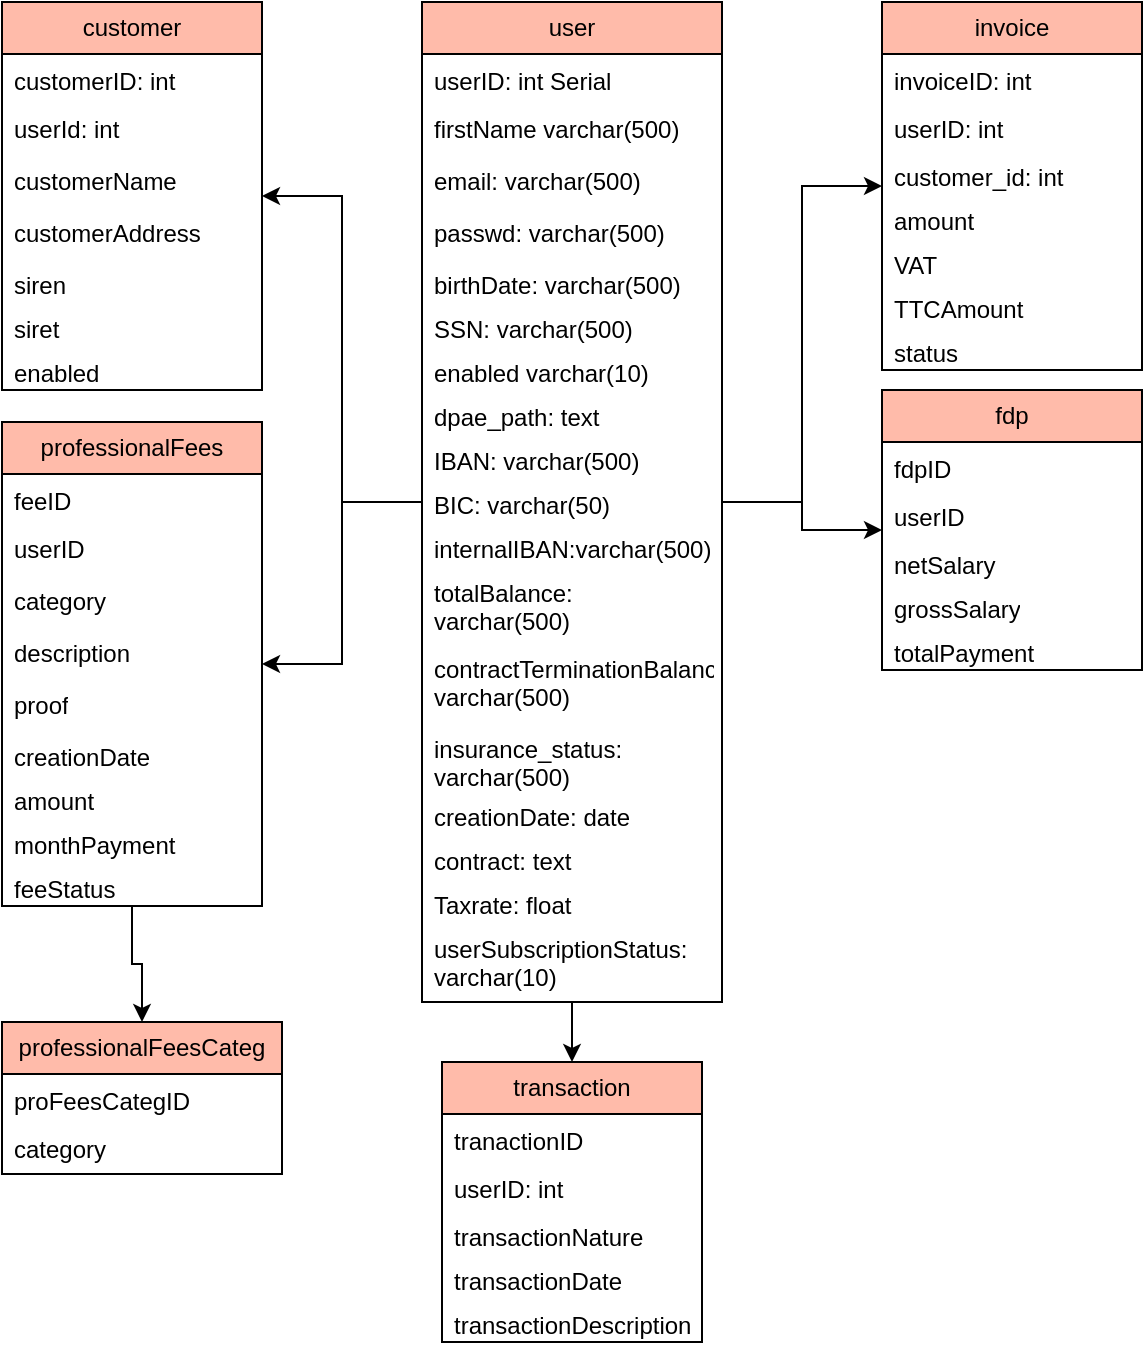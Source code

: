 <mxfile version="24.8.6">
  <diagram name="Page-1" id="OdiODX9_MOAGJNRCflRd">
    <mxGraphModel dx="2022" dy="622" grid="1" gridSize="10" guides="1" tooltips="1" connect="1" arrows="1" fold="1" page="1" pageScale="1" pageWidth="827" pageHeight="1169" math="0" shadow="0">
      <root>
        <mxCell id="0" />
        <mxCell id="1" parent="0" />
        <mxCell id="yzf6HxPcANhCnFxS5VST-33" value="" style="edgeStyle=orthogonalEdgeStyle;rounded=0;orthogonalLoop=1;jettySize=auto;html=1;" parent="1" source="yzf6HxPcANhCnFxS5VST-4" target="yzf6HxPcANhCnFxS5VST-24" edge="1">
          <mxGeometry relative="1" as="geometry" />
        </mxCell>
        <mxCell id="yzf6HxPcANhCnFxS5VST-50" value="" style="edgeStyle=orthogonalEdgeStyle;rounded=0;orthogonalLoop=1;jettySize=auto;html=1;" parent="1" source="yzf6HxPcANhCnFxS5VST-4" target="yzf6HxPcANhCnFxS5VST-39" edge="1">
          <mxGeometry relative="1" as="geometry" />
        </mxCell>
        <mxCell id="yzf6HxPcANhCnFxS5VST-62" value="" style="edgeStyle=orthogonalEdgeStyle;rounded=0;orthogonalLoop=1;jettySize=auto;html=1;" parent="1" source="yzf6HxPcANhCnFxS5VST-4" target="yzf6HxPcANhCnFxS5VST-51" edge="1">
          <mxGeometry relative="1" as="geometry" />
        </mxCell>
        <mxCell id="yzf6HxPcANhCnFxS5VST-98" value="" style="edgeStyle=orthogonalEdgeStyle;rounded=0;orthogonalLoop=1;jettySize=auto;html=1;" parent="1" source="yzf6HxPcANhCnFxS5VST-4" target="yzf6HxPcANhCnFxS5VST-81" edge="1">
          <mxGeometry relative="1" as="geometry" />
        </mxCell>
        <mxCell id="yzf6HxPcANhCnFxS5VST-121" value="" style="edgeStyle=orthogonalEdgeStyle;rounded=0;orthogonalLoop=1;jettySize=auto;html=1;" parent="1" source="yzf6HxPcANhCnFxS5VST-4" target="yzf6HxPcANhCnFxS5VST-104" edge="1">
          <mxGeometry relative="1" as="geometry" />
        </mxCell>
        <mxCell id="yzf6HxPcANhCnFxS5VST-4" value="user" style="swimlane;fontStyle=0;childLayout=stackLayout;horizontal=1;startSize=26;fillColor=#fba;horizontalStack=0;resizeParent=1;resizeParentMax=0;resizeLast=0;collapsible=1;marginBottom=0;whiteSpace=wrap;html=1;" parent="1" vertex="1">
          <mxGeometry x="40" y="30" width="150" height="500" as="geometry">
            <mxRectangle x="40" y="30" width="70" height="30" as="alternateBounds" />
          </mxGeometry>
        </mxCell>
        <mxCell id="yzf6HxPcANhCnFxS5VST-5" value="userID: int Serial" style="text;strokeColor=none;fillColor=none;align=left;verticalAlign=top;spacingLeft=4;spacingRight=4;overflow=hidden;rotatable=0;points=[[0,0.5],[1,0.5]];portConstraint=eastwest;whiteSpace=wrap;html=1;" parent="yzf6HxPcANhCnFxS5VST-4" vertex="1">
          <mxGeometry y="26" width="150" height="24" as="geometry" />
        </mxCell>
        <mxCell id="yzf6HxPcANhCnFxS5VST-6" value="firstName varchar(500)" style="text;strokeColor=none;fillColor=none;align=left;verticalAlign=top;spacingLeft=4;spacingRight=4;overflow=hidden;rotatable=0;points=[[0,0.5],[1,0.5]];portConstraint=eastwest;whiteSpace=wrap;html=1;" parent="yzf6HxPcANhCnFxS5VST-4" vertex="1">
          <mxGeometry y="50" width="150" height="26" as="geometry" />
        </mxCell>
        <mxCell id="yzf6HxPcANhCnFxS5VST-35" value="email: varchar(500)" style="text;strokeColor=none;fillColor=none;align=left;verticalAlign=top;spacingLeft=4;spacingRight=4;overflow=hidden;rotatable=0;points=[[0,0.5],[1,0.5]];portConstraint=eastwest;whiteSpace=wrap;html=1;" parent="yzf6HxPcANhCnFxS5VST-4" vertex="1">
          <mxGeometry y="76" width="150" height="26" as="geometry" />
        </mxCell>
        <mxCell id="yzf6HxPcANhCnFxS5VST-36" value="passwd: varchar(500)" style="text;strokeColor=none;fillColor=none;align=left;verticalAlign=top;spacingLeft=4;spacingRight=4;overflow=hidden;rotatable=0;points=[[0,0.5],[1,0.5]];portConstraint=eastwest;whiteSpace=wrap;html=1;" parent="yzf6HxPcANhCnFxS5VST-4" vertex="1">
          <mxGeometry y="102" width="150" height="26" as="geometry" />
        </mxCell>
        <mxCell id="yzf6HxPcANhCnFxS5VST-7" value="birthDate: varchar(500)" style="text;strokeColor=none;fillColor=none;align=left;verticalAlign=top;spacingLeft=4;spacingRight=4;overflow=hidden;rotatable=0;points=[[0,0.5],[1,0.5]];portConstraint=eastwest;whiteSpace=wrap;html=1;" parent="yzf6HxPcANhCnFxS5VST-4" vertex="1">
          <mxGeometry y="128" width="150" height="22" as="geometry" />
        </mxCell>
        <mxCell id="yzf6HxPcANhCnFxS5VST-8" value="SSN: varchar(500)" style="text;strokeColor=none;fillColor=none;align=left;verticalAlign=top;spacingLeft=4;spacingRight=4;overflow=hidden;rotatable=0;points=[[0,0.5],[1,0.5]];portConstraint=eastwest;whiteSpace=wrap;html=1;" parent="yzf6HxPcANhCnFxS5VST-4" vertex="1">
          <mxGeometry y="150" width="150" height="22" as="geometry" />
        </mxCell>
        <mxCell id="yzf6HxPcANhCnFxS5VST-9" value="enabled varchar(10)" style="text;strokeColor=none;fillColor=none;align=left;verticalAlign=top;spacingLeft=4;spacingRight=4;overflow=hidden;rotatable=0;points=[[0,0.5],[1,0.5]];portConstraint=eastwest;whiteSpace=wrap;html=1;" parent="yzf6HxPcANhCnFxS5VST-4" vertex="1">
          <mxGeometry y="172" width="150" height="22" as="geometry" />
        </mxCell>
        <mxCell id="yzf6HxPcANhCnFxS5VST-10" value="dpae_path: text" style="text;strokeColor=none;fillColor=none;align=left;verticalAlign=top;spacingLeft=4;spacingRight=4;overflow=hidden;rotatable=0;points=[[0,0.5],[1,0.5]];portConstraint=eastwest;whiteSpace=wrap;html=1;" parent="yzf6HxPcANhCnFxS5VST-4" vertex="1">
          <mxGeometry y="194" width="150" height="22" as="geometry" />
        </mxCell>
        <mxCell id="yzf6HxPcANhCnFxS5VST-21" value="IBAN: varchar(500)" style="text;strokeColor=none;fillColor=none;align=left;verticalAlign=top;spacingLeft=4;spacingRight=4;overflow=hidden;rotatable=0;points=[[0,0.5],[1,0.5]];portConstraint=eastwest;whiteSpace=wrap;html=1;" parent="yzf6HxPcANhCnFxS5VST-4" vertex="1">
          <mxGeometry y="216" width="150" height="22" as="geometry" />
        </mxCell>
        <mxCell id="yzf6HxPcANhCnFxS5VST-65" value="BIC: varchar(50)" style="text;strokeColor=none;fillColor=none;align=left;verticalAlign=top;spacingLeft=4;spacingRight=4;overflow=hidden;rotatable=0;points=[[0,0.5],[1,0.5]];portConstraint=eastwest;whiteSpace=wrap;html=1;" parent="yzf6HxPcANhCnFxS5VST-4" vertex="1">
          <mxGeometry y="238" width="150" height="22" as="geometry" />
        </mxCell>
        <mxCell id="U_ijtLqlxkvW_aH1ptvR-2" value="internalIBAN:varchar(500)" style="text;strokeColor=none;fillColor=none;align=left;verticalAlign=top;spacingLeft=4;spacingRight=4;overflow=hidden;rotatable=0;points=[[0,0.5],[1,0.5]];portConstraint=eastwest;whiteSpace=wrap;html=1;" parent="yzf6HxPcANhCnFxS5VST-4" vertex="1">
          <mxGeometry y="260" width="150" height="22" as="geometry" />
        </mxCell>
        <mxCell id="yzf6HxPcANhCnFxS5VST-66" value="totalBalance: varchar(500)" style="text;strokeColor=none;fillColor=none;align=left;verticalAlign=top;spacingLeft=4;spacingRight=4;overflow=hidden;rotatable=0;points=[[0,0.5],[1,0.5]];portConstraint=eastwest;whiteSpace=wrap;html=1;" parent="yzf6HxPcANhCnFxS5VST-4" vertex="1">
          <mxGeometry y="282" width="150" height="38" as="geometry" />
        </mxCell>
        <mxCell id="yzf6HxPcANhCnFxS5VST-74" value="contractTerminationBalance: varchar(500)" style="text;strokeColor=none;fillColor=none;align=left;verticalAlign=top;spacingLeft=4;spacingRight=4;overflow=hidden;rotatable=0;points=[[0,0.5],[1,0.5]];portConstraint=eastwest;whiteSpace=wrap;html=1;" parent="yzf6HxPcANhCnFxS5VST-4" vertex="1">
          <mxGeometry y="320" width="150" height="40" as="geometry" />
        </mxCell>
        <mxCell id="yzf6HxPcANhCnFxS5VST-76" value="insurance_status: varchar(500)" style="text;strokeColor=none;fillColor=none;align=left;verticalAlign=top;spacingLeft=4;spacingRight=4;overflow=hidden;rotatable=0;points=[[0,0.5],[1,0.5]];portConstraint=eastwest;whiteSpace=wrap;html=1;" parent="yzf6HxPcANhCnFxS5VST-4" vertex="1">
          <mxGeometry y="360" width="150" height="34" as="geometry" />
        </mxCell>
        <mxCell id="yzf6HxPcANhCnFxS5VST-22" value="creationDate: date" style="text;strokeColor=none;fillColor=none;align=left;verticalAlign=top;spacingLeft=4;spacingRight=4;overflow=hidden;rotatable=0;points=[[0,0.5],[1,0.5]];portConstraint=eastwest;whiteSpace=wrap;html=1;" parent="yzf6HxPcANhCnFxS5VST-4" vertex="1">
          <mxGeometry y="394" width="150" height="22" as="geometry" />
        </mxCell>
        <mxCell id="yzf6HxPcANhCnFxS5VST-78" value="contract: text" style="text;strokeColor=none;fillColor=none;align=left;verticalAlign=top;spacingLeft=4;spacingRight=4;overflow=hidden;rotatable=0;points=[[0,0.5],[1,0.5]];portConstraint=eastwest;whiteSpace=wrap;html=1;" parent="yzf6HxPcANhCnFxS5VST-4" vertex="1">
          <mxGeometry y="416" width="150" height="22" as="geometry" />
        </mxCell>
        <mxCell id="Th4rdJgEuEFJNUefSonM-1" value="Taxrate: float" style="text;strokeColor=none;fillColor=none;align=left;verticalAlign=top;spacingLeft=4;spacingRight=4;overflow=hidden;rotatable=0;points=[[0,0.5],[1,0.5]];portConstraint=eastwest;whiteSpace=wrap;html=1;" vertex="1" parent="yzf6HxPcANhCnFxS5VST-4">
          <mxGeometry y="438" width="150" height="22" as="geometry" />
        </mxCell>
        <mxCell id="yzf6HxPcANhCnFxS5VST-79" value="userSubscriptionStatus: varchar(10)" style="text;strokeColor=none;fillColor=none;align=left;verticalAlign=top;spacingLeft=4;spacingRight=4;overflow=hidden;rotatable=0;points=[[0,0.5],[1,0.5]];portConstraint=eastwest;whiteSpace=wrap;html=1;" parent="yzf6HxPcANhCnFxS5VST-4" vertex="1">
          <mxGeometry y="460" width="150" height="40" as="geometry" />
        </mxCell>
        <mxCell id="yzf6HxPcANhCnFxS5VST-24" value="invoice" style="swimlane;fontStyle=0;childLayout=stackLayout;horizontal=1;startSize=26;fillColor=#fba;horizontalStack=0;resizeParent=1;resizeParentMax=0;resizeLast=0;collapsible=1;marginBottom=0;whiteSpace=wrap;html=1;" parent="1" vertex="1">
          <mxGeometry x="270" y="30" width="130" height="184" as="geometry">
            <mxRectangle x="40" y="30" width="70" height="30" as="alternateBounds" />
          </mxGeometry>
        </mxCell>
        <mxCell id="yzf6HxPcANhCnFxS5VST-25" value="invoiceID: int" style="text;strokeColor=none;fillColor=none;align=left;verticalAlign=top;spacingLeft=4;spacingRight=4;overflow=hidden;rotatable=0;points=[[0,0.5],[1,0.5]];portConstraint=eastwest;whiteSpace=wrap;html=1;" parent="yzf6HxPcANhCnFxS5VST-24" vertex="1">
          <mxGeometry y="26" width="130" height="24" as="geometry" />
        </mxCell>
        <mxCell id="yzf6HxPcANhCnFxS5VST-99" value="userID: int" style="text;strokeColor=none;fillColor=none;align=left;verticalAlign=top;spacingLeft=4;spacingRight=4;overflow=hidden;rotatable=0;points=[[0,0.5],[1,0.5]];portConstraint=eastwest;whiteSpace=wrap;html=1;" parent="yzf6HxPcANhCnFxS5VST-24" vertex="1">
          <mxGeometry y="50" width="130" height="24" as="geometry" />
        </mxCell>
        <mxCell id="yzf6HxPcANhCnFxS5VST-37" value="customer_id: int" style="text;strokeColor=none;fillColor=none;align=left;verticalAlign=top;spacingLeft=4;spacingRight=4;overflow=hidden;rotatable=0;points=[[0,0.5],[1,0.5]];portConstraint=eastwest;whiteSpace=wrap;html=1;" parent="yzf6HxPcANhCnFxS5VST-24" vertex="1">
          <mxGeometry y="74" width="130" height="22" as="geometry" />
        </mxCell>
        <mxCell id="yzf6HxPcANhCnFxS5VST-100" value="amount" style="text;strokeColor=none;fillColor=none;align=left;verticalAlign=top;spacingLeft=4;spacingRight=4;overflow=hidden;rotatable=0;points=[[0,0.5],[1,0.5]];portConstraint=eastwest;whiteSpace=wrap;html=1;" parent="yzf6HxPcANhCnFxS5VST-24" vertex="1">
          <mxGeometry y="96" width="130" height="22" as="geometry" />
        </mxCell>
        <mxCell id="yzf6HxPcANhCnFxS5VST-102" value="VAT" style="text;strokeColor=none;fillColor=none;align=left;verticalAlign=top;spacingLeft=4;spacingRight=4;overflow=hidden;rotatable=0;points=[[0,0.5],[1,0.5]];portConstraint=eastwest;whiteSpace=wrap;html=1;" parent="yzf6HxPcANhCnFxS5VST-24" vertex="1">
          <mxGeometry y="118" width="130" height="22" as="geometry" />
        </mxCell>
        <mxCell id="yzf6HxPcANhCnFxS5VST-103" value="TTCAmount" style="text;strokeColor=none;fillColor=none;align=left;verticalAlign=top;spacingLeft=4;spacingRight=4;overflow=hidden;rotatable=0;points=[[0,0.5],[1,0.5]];portConstraint=eastwest;whiteSpace=wrap;html=1;" parent="yzf6HxPcANhCnFxS5VST-24" vertex="1">
          <mxGeometry y="140" width="130" height="22" as="geometry" />
        </mxCell>
        <mxCell id="yzf6HxPcANhCnFxS5VST-125" value="status" style="text;strokeColor=none;fillColor=none;align=left;verticalAlign=top;spacingLeft=4;spacingRight=4;overflow=hidden;rotatable=0;points=[[0,0.5],[1,0.5]];portConstraint=eastwest;whiteSpace=wrap;html=1;" parent="yzf6HxPcANhCnFxS5VST-24" vertex="1">
          <mxGeometry y="162" width="130" height="22" as="geometry" />
        </mxCell>
        <mxCell id="yzf6HxPcANhCnFxS5VST-39" value="fdp" style="swimlane;fontStyle=0;childLayout=stackLayout;horizontal=1;startSize=26;fillColor=#fba;horizontalStack=0;resizeParent=1;resizeParentMax=0;resizeLast=0;collapsible=1;marginBottom=0;whiteSpace=wrap;html=1;" parent="1" vertex="1">
          <mxGeometry x="270" y="224" width="130" height="140" as="geometry">
            <mxRectangle x="40" y="30" width="70" height="30" as="alternateBounds" />
          </mxGeometry>
        </mxCell>
        <mxCell id="yzf6HxPcANhCnFxS5VST-40" value="fdpID" style="text;strokeColor=none;fillColor=none;align=left;verticalAlign=top;spacingLeft=4;spacingRight=4;overflow=hidden;rotatable=0;points=[[0,0.5],[1,0.5]];portConstraint=eastwest;whiteSpace=wrap;html=1;" parent="yzf6HxPcANhCnFxS5VST-39" vertex="1">
          <mxGeometry y="26" width="130" height="24" as="geometry" />
        </mxCell>
        <mxCell id="yzf6HxPcANhCnFxS5VST-67" value="userID" style="text;strokeColor=none;fillColor=none;align=left;verticalAlign=top;spacingLeft=4;spacingRight=4;overflow=hidden;rotatable=0;points=[[0,0.5],[1,0.5]];portConstraint=eastwest;whiteSpace=wrap;html=1;" parent="yzf6HxPcANhCnFxS5VST-39" vertex="1">
          <mxGeometry y="50" width="130" height="24" as="geometry" />
        </mxCell>
        <mxCell id="yzf6HxPcANhCnFxS5VST-49" value="netSalary" style="text;strokeColor=none;fillColor=none;align=left;verticalAlign=top;spacingLeft=4;spacingRight=4;overflow=hidden;rotatable=0;points=[[0,0.5],[1,0.5]];portConstraint=eastwest;whiteSpace=wrap;html=1;" parent="yzf6HxPcANhCnFxS5VST-39" vertex="1">
          <mxGeometry y="74" width="130" height="22" as="geometry" />
        </mxCell>
        <mxCell id="yzf6HxPcANhCnFxS5VST-68" value="grossSalary" style="text;strokeColor=none;fillColor=none;align=left;verticalAlign=top;spacingLeft=4;spacingRight=4;overflow=hidden;rotatable=0;points=[[0,0.5],[1,0.5]];portConstraint=eastwest;whiteSpace=wrap;html=1;" parent="yzf6HxPcANhCnFxS5VST-39" vertex="1">
          <mxGeometry y="96" width="130" height="22" as="geometry" />
        </mxCell>
        <mxCell id="yzf6HxPcANhCnFxS5VST-69" value="totalPayment" style="text;strokeColor=none;fillColor=none;align=left;verticalAlign=top;spacingLeft=4;spacingRight=4;overflow=hidden;rotatable=0;points=[[0,0.5],[1,0.5]];portConstraint=eastwest;whiteSpace=wrap;html=1;" parent="yzf6HxPcANhCnFxS5VST-39" vertex="1">
          <mxGeometry y="118" width="130" height="22" as="geometry" />
        </mxCell>
        <mxCell id="yzf6HxPcANhCnFxS5VST-136" value="" style="edgeStyle=orthogonalEdgeStyle;rounded=0;orthogonalLoop=1;jettySize=auto;html=1;" parent="1" source="yzf6HxPcANhCnFxS5VST-51" target="yzf6HxPcANhCnFxS5VST-127" edge="1">
          <mxGeometry relative="1" as="geometry" />
        </mxCell>
        <mxCell id="yzf6HxPcANhCnFxS5VST-51" value="professionalFees" style="swimlane;fontStyle=0;childLayout=stackLayout;horizontal=1;startSize=26;fillColor=#fba;horizontalStack=0;resizeParent=1;resizeParentMax=0;resizeLast=0;collapsible=1;marginBottom=0;whiteSpace=wrap;html=1;" parent="1" vertex="1">
          <mxGeometry x="-170" y="240" width="130" height="242" as="geometry">
            <mxRectangle x="40" y="30" width="70" height="30" as="alternateBounds" />
          </mxGeometry>
        </mxCell>
        <mxCell id="yzf6HxPcANhCnFxS5VST-52" value="feeID" style="text;strokeColor=none;fillColor=none;align=left;verticalAlign=top;spacingLeft=4;spacingRight=4;overflow=hidden;rotatable=0;points=[[0,0.5],[1,0.5]];portConstraint=eastwest;whiteSpace=wrap;html=1;" parent="yzf6HxPcANhCnFxS5VST-51" vertex="1">
          <mxGeometry y="26" width="130" height="24" as="geometry" />
        </mxCell>
        <mxCell id="yzf6HxPcANhCnFxS5VST-53" value="userID" style="text;strokeColor=none;fillColor=none;align=left;verticalAlign=top;spacingLeft=4;spacingRight=4;overflow=hidden;rotatable=0;points=[[0,0.5],[1,0.5]];portConstraint=eastwest;whiteSpace=wrap;html=1;" parent="yzf6HxPcANhCnFxS5VST-51" vertex="1">
          <mxGeometry y="50" width="130" height="26" as="geometry" />
        </mxCell>
        <mxCell id="yzf6HxPcANhCnFxS5VST-126" value="category" style="text;strokeColor=none;fillColor=none;align=left;verticalAlign=top;spacingLeft=4;spacingRight=4;overflow=hidden;rotatable=0;points=[[0,0.5],[1,0.5]];portConstraint=eastwest;whiteSpace=wrap;html=1;" parent="yzf6HxPcANhCnFxS5VST-51" vertex="1">
          <mxGeometry y="76" width="130" height="26" as="geometry" />
        </mxCell>
        <mxCell id="yzf6HxPcANhCnFxS5VST-54" value="description" style="text;strokeColor=none;fillColor=none;align=left;verticalAlign=top;spacingLeft=4;spacingRight=4;overflow=hidden;rotatable=0;points=[[0,0.5],[1,0.5]];portConstraint=eastwest;whiteSpace=wrap;html=1;" parent="yzf6HxPcANhCnFxS5VST-51" vertex="1">
          <mxGeometry y="102" width="130" height="26" as="geometry" />
        </mxCell>
        <mxCell id="yzf6HxPcANhCnFxS5VST-55" value="proof" style="text;strokeColor=none;fillColor=none;align=left;verticalAlign=top;spacingLeft=4;spacingRight=4;overflow=hidden;rotatable=0;points=[[0,0.5],[1,0.5]];portConstraint=eastwest;whiteSpace=wrap;html=1;" parent="yzf6HxPcANhCnFxS5VST-51" vertex="1">
          <mxGeometry y="128" width="130" height="26" as="geometry" />
        </mxCell>
        <mxCell id="yzf6HxPcANhCnFxS5VST-56" value="creationDate" style="text;strokeColor=none;fillColor=none;align=left;verticalAlign=top;spacingLeft=4;spacingRight=4;overflow=hidden;rotatable=0;points=[[0,0.5],[1,0.5]];portConstraint=eastwest;whiteSpace=wrap;html=1;" parent="yzf6HxPcANhCnFxS5VST-51" vertex="1">
          <mxGeometry y="154" width="130" height="22" as="geometry" />
        </mxCell>
        <mxCell id="yzf6HxPcANhCnFxS5VST-57" value="amount" style="text;strokeColor=none;fillColor=none;align=left;verticalAlign=top;spacingLeft=4;spacingRight=4;overflow=hidden;rotatable=0;points=[[0,0.5],[1,0.5]];portConstraint=eastwest;whiteSpace=wrap;html=1;" parent="yzf6HxPcANhCnFxS5VST-51" vertex="1">
          <mxGeometry y="176" width="130" height="22" as="geometry" />
        </mxCell>
        <mxCell id="yzf6HxPcANhCnFxS5VST-137" value="monthPayment" style="text;strokeColor=none;fillColor=none;align=left;verticalAlign=top;spacingLeft=4;spacingRight=4;overflow=hidden;rotatable=0;points=[[0,0.5],[1,0.5]];portConstraint=eastwest;whiteSpace=wrap;html=1;" parent="yzf6HxPcANhCnFxS5VST-51" vertex="1">
          <mxGeometry y="198" width="130" height="22" as="geometry" />
        </mxCell>
        <mxCell id="yzf6HxPcANhCnFxS5VST-77" value="feeStatus" style="text;strokeColor=none;fillColor=none;align=left;verticalAlign=top;spacingLeft=4;spacingRight=4;overflow=hidden;rotatable=0;points=[[0,0.5],[1,0.5]];portConstraint=eastwest;whiteSpace=wrap;html=1;" parent="yzf6HxPcANhCnFxS5VST-51" vertex="1">
          <mxGeometry y="220" width="130" height="22" as="geometry" />
        </mxCell>
        <mxCell id="yzf6HxPcANhCnFxS5VST-81" value="customer" style="swimlane;fontStyle=0;childLayout=stackLayout;horizontal=1;startSize=26;fillColor=#fba;horizontalStack=0;resizeParent=1;resizeParentMax=0;resizeLast=0;collapsible=1;marginBottom=0;whiteSpace=wrap;html=1;" parent="1" vertex="1">
          <mxGeometry x="-170" y="30" width="130" height="194" as="geometry">
            <mxRectangle x="40" y="30" width="70" height="30" as="alternateBounds" />
          </mxGeometry>
        </mxCell>
        <mxCell id="yzf6HxPcANhCnFxS5VST-82" value="customerID: int" style="text;strokeColor=none;fillColor=none;align=left;verticalAlign=top;spacingLeft=4;spacingRight=4;overflow=hidden;rotatable=0;points=[[0,0.5],[1,0.5]];portConstraint=eastwest;whiteSpace=wrap;html=1;" parent="yzf6HxPcANhCnFxS5VST-81" vertex="1">
          <mxGeometry y="26" width="130" height="24" as="geometry" />
        </mxCell>
        <mxCell id="yzf6HxPcANhCnFxS5VST-83" value="userId: int" style="text;strokeColor=none;fillColor=none;align=left;verticalAlign=top;spacingLeft=4;spacingRight=4;overflow=hidden;rotatable=0;points=[[0,0.5],[1,0.5]];portConstraint=eastwest;whiteSpace=wrap;html=1;" parent="yzf6HxPcANhCnFxS5VST-81" vertex="1">
          <mxGeometry y="50" width="130" height="26" as="geometry" />
        </mxCell>
        <mxCell id="yzf6HxPcANhCnFxS5VST-84" value="customerName" style="text;strokeColor=none;fillColor=none;align=left;verticalAlign=top;spacingLeft=4;spacingRight=4;overflow=hidden;rotatable=0;points=[[0,0.5],[1,0.5]];portConstraint=eastwest;whiteSpace=wrap;html=1;" parent="yzf6HxPcANhCnFxS5VST-81" vertex="1">
          <mxGeometry y="76" width="130" height="26" as="geometry" />
        </mxCell>
        <mxCell id="yzf6HxPcANhCnFxS5VST-85" value="customerAddress" style="text;strokeColor=none;fillColor=none;align=left;verticalAlign=top;spacingLeft=4;spacingRight=4;overflow=hidden;rotatable=0;points=[[0,0.5],[1,0.5]];portConstraint=eastwest;whiteSpace=wrap;html=1;" parent="yzf6HxPcANhCnFxS5VST-81" vertex="1">
          <mxGeometry y="102" width="130" height="26" as="geometry" />
        </mxCell>
        <mxCell id="yzf6HxPcANhCnFxS5VST-86" value="siren" style="text;strokeColor=none;fillColor=none;align=left;verticalAlign=top;spacingLeft=4;spacingRight=4;overflow=hidden;rotatable=0;points=[[0,0.5],[1,0.5]];portConstraint=eastwest;whiteSpace=wrap;html=1;" parent="yzf6HxPcANhCnFxS5VST-81" vertex="1">
          <mxGeometry y="128" width="130" height="22" as="geometry" />
        </mxCell>
        <mxCell id="yzf6HxPcANhCnFxS5VST-87" value="siret" style="text;strokeColor=none;fillColor=none;align=left;verticalAlign=top;spacingLeft=4;spacingRight=4;overflow=hidden;rotatable=0;points=[[0,0.5],[1,0.5]];portConstraint=eastwest;whiteSpace=wrap;html=1;" parent="yzf6HxPcANhCnFxS5VST-81" vertex="1">
          <mxGeometry y="150" width="130" height="22" as="geometry" />
        </mxCell>
        <mxCell id="yzf6HxPcANhCnFxS5VST-88" value="enabled" style="text;strokeColor=none;fillColor=none;align=left;verticalAlign=top;spacingLeft=4;spacingRight=4;overflow=hidden;rotatable=0;points=[[0,0.5],[1,0.5]];portConstraint=eastwest;whiteSpace=wrap;html=1;" parent="yzf6HxPcANhCnFxS5VST-81" vertex="1">
          <mxGeometry y="172" width="130" height="22" as="geometry" />
        </mxCell>
        <mxCell id="yzf6HxPcANhCnFxS5VST-104" value="transaction" style="swimlane;fontStyle=0;childLayout=stackLayout;horizontal=1;startSize=26;fillColor=#fba;horizontalStack=0;resizeParent=1;resizeParentMax=0;resizeLast=0;collapsible=1;marginBottom=0;whiteSpace=wrap;html=1;" parent="1" vertex="1">
          <mxGeometry x="50" y="560" width="130" height="140" as="geometry">
            <mxRectangle x="40" y="30" width="70" height="30" as="alternateBounds" />
          </mxGeometry>
        </mxCell>
        <mxCell id="yzf6HxPcANhCnFxS5VST-105" value="tranactionID" style="text;strokeColor=none;fillColor=none;align=left;verticalAlign=top;spacingLeft=4;spacingRight=4;overflow=hidden;rotatable=0;points=[[0,0.5],[1,0.5]];portConstraint=eastwest;whiteSpace=wrap;html=1;" parent="yzf6HxPcANhCnFxS5VST-104" vertex="1">
          <mxGeometry y="26" width="130" height="24" as="geometry" />
        </mxCell>
        <mxCell id="yzf6HxPcANhCnFxS5VST-122" value="userID: int" style="text;strokeColor=none;fillColor=none;align=left;verticalAlign=top;spacingLeft=4;spacingRight=4;overflow=hidden;rotatable=0;points=[[0,0.5],[1,0.5]];portConstraint=eastwest;whiteSpace=wrap;html=1;" parent="yzf6HxPcANhCnFxS5VST-104" vertex="1">
          <mxGeometry y="50" width="130" height="24" as="geometry" />
        </mxCell>
        <mxCell id="yzf6HxPcANhCnFxS5VST-120" value="transactionNature" style="text;strokeColor=none;fillColor=none;align=left;verticalAlign=top;spacingLeft=4;spacingRight=4;overflow=hidden;rotatable=0;points=[[0,0.5],[1,0.5]];portConstraint=eastwest;whiteSpace=wrap;html=1;" parent="yzf6HxPcANhCnFxS5VST-104" vertex="1">
          <mxGeometry y="74" width="130" height="22" as="geometry" />
        </mxCell>
        <mxCell id="yzf6HxPcANhCnFxS5VST-123" value="transactionDate" style="text;strokeColor=none;fillColor=none;align=left;verticalAlign=top;spacingLeft=4;spacingRight=4;overflow=hidden;rotatable=0;points=[[0,0.5],[1,0.5]];portConstraint=eastwest;whiteSpace=wrap;html=1;" parent="yzf6HxPcANhCnFxS5VST-104" vertex="1">
          <mxGeometry y="96" width="130" height="22" as="geometry" />
        </mxCell>
        <mxCell id="yzf6HxPcANhCnFxS5VST-124" value="transactionDescription" style="text;strokeColor=none;fillColor=none;align=left;verticalAlign=top;spacingLeft=4;spacingRight=4;overflow=hidden;rotatable=0;points=[[0,0.5],[1,0.5]];portConstraint=eastwest;whiteSpace=wrap;html=1;" parent="yzf6HxPcANhCnFxS5VST-104" vertex="1">
          <mxGeometry y="118" width="130" height="22" as="geometry" />
        </mxCell>
        <mxCell id="yzf6HxPcANhCnFxS5VST-127" value="professionalFeesCateg" style="swimlane;fontStyle=0;childLayout=stackLayout;horizontal=1;startSize=26;fillColor=#fba;horizontalStack=0;resizeParent=1;resizeParentMax=0;resizeLast=0;collapsible=1;marginBottom=0;whiteSpace=wrap;html=1;" parent="1" vertex="1">
          <mxGeometry x="-170" y="540" width="140" height="76" as="geometry">
            <mxRectangle x="40" y="30" width="70" height="30" as="alternateBounds" />
          </mxGeometry>
        </mxCell>
        <mxCell id="yzf6HxPcANhCnFxS5VST-128" value="proFeesCategID" style="text;strokeColor=none;fillColor=none;align=left;verticalAlign=top;spacingLeft=4;spacingRight=4;overflow=hidden;rotatable=0;points=[[0,0.5],[1,0.5]];portConstraint=eastwest;whiteSpace=wrap;html=1;" parent="yzf6HxPcANhCnFxS5VST-127" vertex="1">
          <mxGeometry y="26" width="140" height="24" as="geometry" />
        </mxCell>
        <mxCell id="yzf6HxPcANhCnFxS5VST-129" value="category" style="text;strokeColor=none;fillColor=none;align=left;verticalAlign=top;spacingLeft=4;spacingRight=4;overflow=hidden;rotatable=0;points=[[0,0.5],[1,0.5]];portConstraint=eastwest;whiteSpace=wrap;html=1;" parent="yzf6HxPcANhCnFxS5VST-127" vertex="1">
          <mxGeometry y="50" width="140" height="26" as="geometry" />
        </mxCell>
      </root>
    </mxGraphModel>
  </diagram>
</mxfile>
